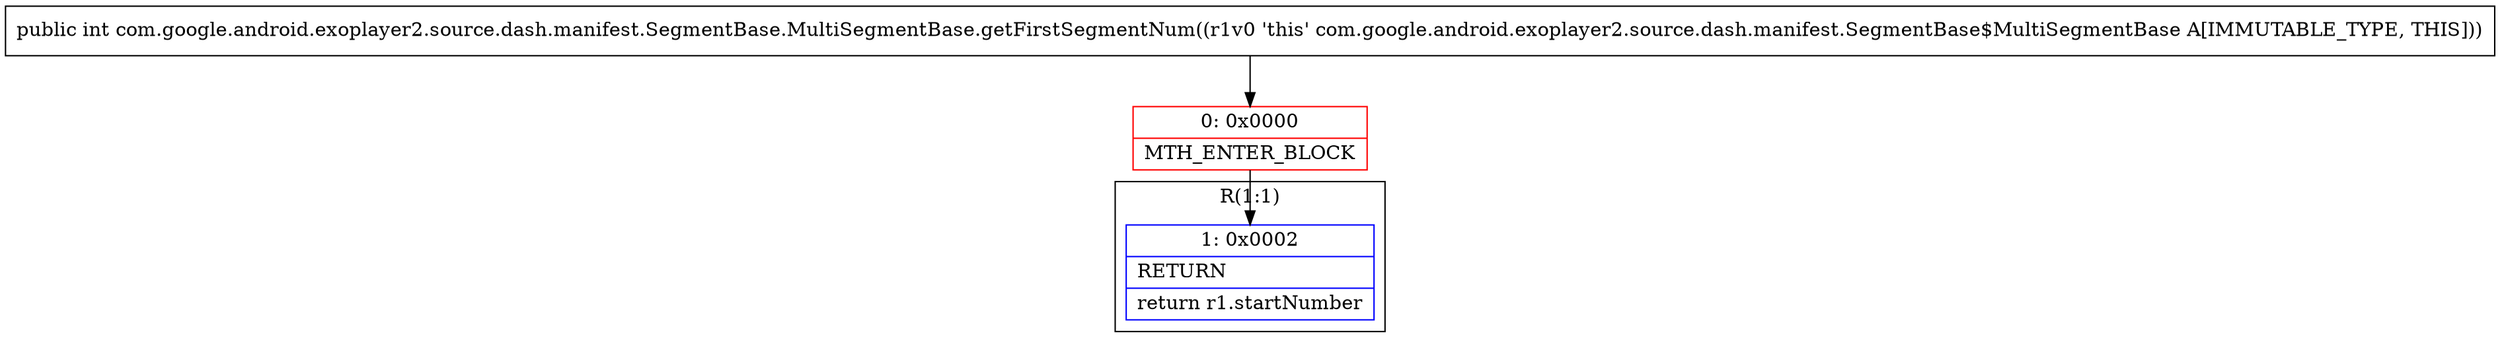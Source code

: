 digraph "CFG forcom.google.android.exoplayer2.source.dash.manifest.SegmentBase.MultiSegmentBase.getFirstSegmentNum()I" {
subgraph cluster_Region_505761954 {
label = "R(1:1)";
node [shape=record,color=blue];
Node_1 [shape=record,label="{1\:\ 0x0002|RETURN\l|return r1.startNumber\l}"];
}
Node_0 [shape=record,color=red,label="{0\:\ 0x0000|MTH_ENTER_BLOCK\l}"];
MethodNode[shape=record,label="{public int com.google.android.exoplayer2.source.dash.manifest.SegmentBase.MultiSegmentBase.getFirstSegmentNum((r1v0 'this' com.google.android.exoplayer2.source.dash.manifest.SegmentBase$MultiSegmentBase A[IMMUTABLE_TYPE, THIS])) }"];
MethodNode -> Node_0;
Node_0 -> Node_1;
}

